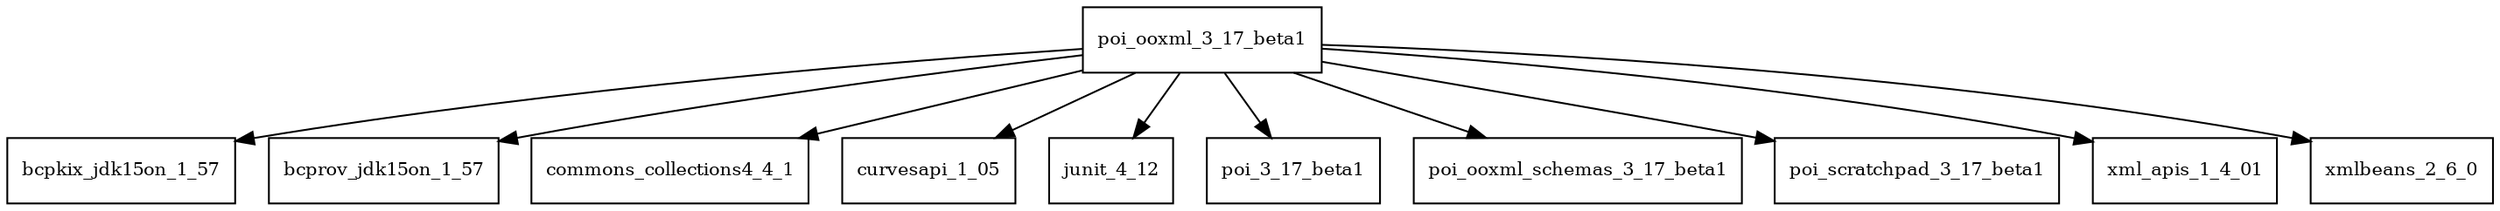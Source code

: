 digraph poi_ooxml_3_17_beta1_dependencies {
  node [shape = box, fontsize=10.0];
  poi_ooxml_3_17_beta1 -> bcpkix_jdk15on_1_57;
  poi_ooxml_3_17_beta1 -> bcprov_jdk15on_1_57;
  poi_ooxml_3_17_beta1 -> commons_collections4_4_1;
  poi_ooxml_3_17_beta1 -> curvesapi_1_05;
  poi_ooxml_3_17_beta1 -> junit_4_12;
  poi_ooxml_3_17_beta1 -> poi_3_17_beta1;
  poi_ooxml_3_17_beta1 -> poi_ooxml_schemas_3_17_beta1;
  poi_ooxml_3_17_beta1 -> poi_scratchpad_3_17_beta1;
  poi_ooxml_3_17_beta1 -> xml_apis_1_4_01;
  poi_ooxml_3_17_beta1 -> xmlbeans_2_6_0;
}
